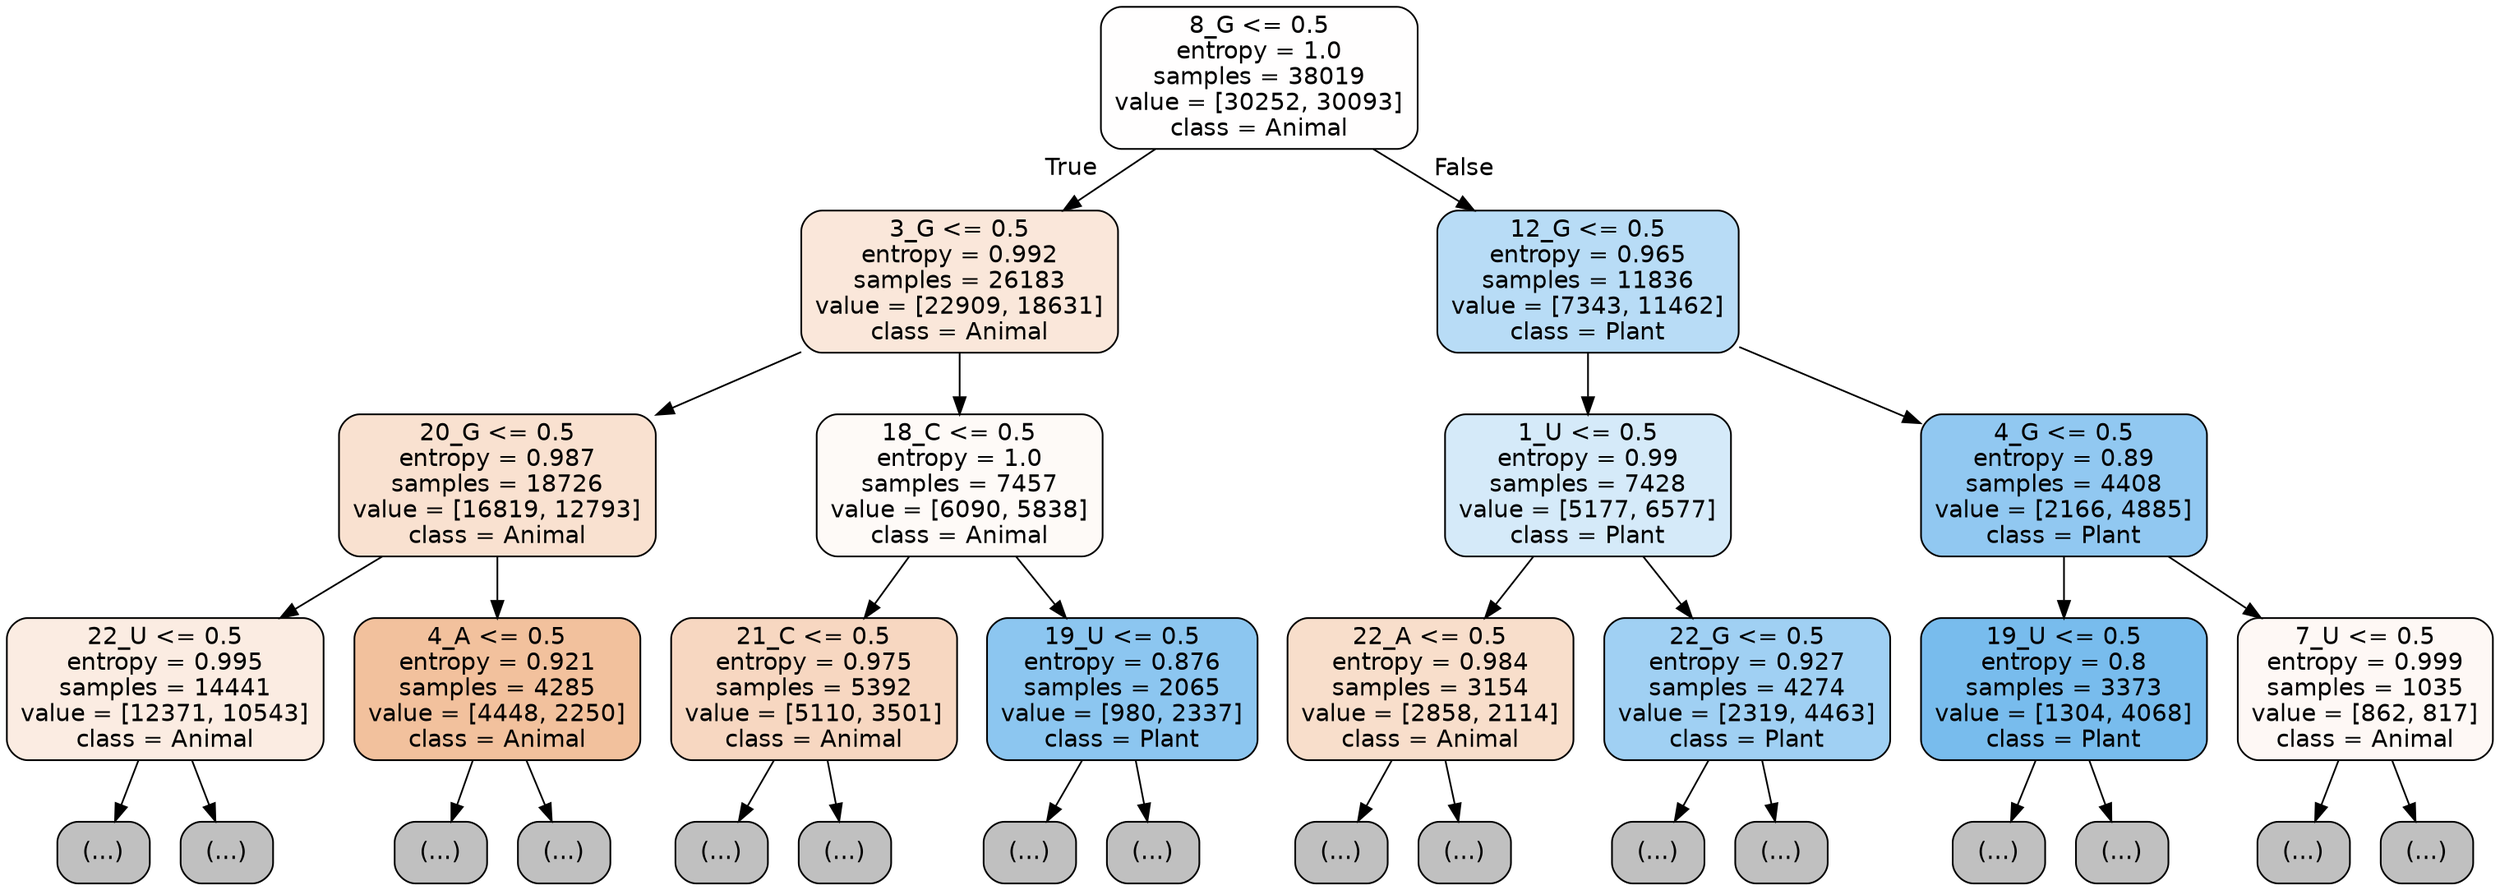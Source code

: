 digraph Tree {
node [shape=box, style="filled, rounded", color="black", fontname="helvetica"] ;
edge [fontname="helvetica"] ;
0 [label="8_G <= 0.5\nentropy = 1.0\nsamples = 38019\nvalue = [30252, 30093]\nclass = Animal", fillcolor="#fffefe"] ;
1 [label="3_G <= 0.5\nentropy = 0.992\nsamples = 26183\nvalue = [22909, 18631]\nclass = Animal", fillcolor="#fae7da"] ;
0 -> 1 [labeldistance=2.5, labelangle=45, headlabel="True"] ;
2 [label="20_G <= 0.5\nentropy = 0.987\nsamples = 18726\nvalue = [16819, 12793]\nclass = Animal", fillcolor="#f9e1d0"] ;
1 -> 2 ;
3 [label="22_U <= 0.5\nentropy = 0.995\nsamples = 14441\nvalue = [12371, 10543]\nclass = Animal", fillcolor="#fbece2"] ;
2 -> 3 ;
4 [label="(...)", fillcolor="#C0C0C0"] ;
3 -> 4 ;
5985 [label="(...)", fillcolor="#C0C0C0"] ;
3 -> 5985 ;
6780 [label="4_A <= 0.5\nentropy = 0.921\nsamples = 4285\nvalue = [4448, 2250]\nclass = Animal", fillcolor="#f2c19d"] ;
2 -> 6780 ;
6781 [label="(...)", fillcolor="#C0C0C0"] ;
6780 -> 6781 ;
8406 [label="(...)", fillcolor="#C0C0C0"] ;
6780 -> 8406 ;
8893 [label="18_C <= 0.5\nentropy = 1.0\nsamples = 7457\nvalue = [6090, 5838]\nclass = Animal", fillcolor="#fefaf7"] ;
1 -> 8893 ;
8894 [label="21_C <= 0.5\nentropy = 0.975\nsamples = 5392\nvalue = [5110, 3501]\nclass = Animal", fillcolor="#f7d7c1"] ;
8893 -> 8894 ;
8895 [label="(...)", fillcolor="#C0C0C0"] ;
8894 -> 8895 ;
11012 [label="(...)", fillcolor="#C0C0C0"] ;
8894 -> 11012 ;
11489 [label="19_U <= 0.5\nentropy = 0.876\nsamples = 2065\nvalue = [980, 2337]\nclass = Plant", fillcolor="#8cc6f0"] ;
8893 -> 11489 ;
11490 [label="(...)", fillcolor="#C0C0C0"] ;
11489 -> 11490 ;
12133 [label="(...)", fillcolor="#C0C0C0"] ;
11489 -> 12133 ;
12354 [label="12_G <= 0.5\nentropy = 0.965\nsamples = 11836\nvalue = [7343, 11462]\nclass = Plant", fillcolor="#b8dcf6"] ;
0 -> 12354 [labeldistance=2.5, labelangle=-45, headlabel="False"] ;
12355 [label="1_U <= 0.5\nentropy = 0.99\nsamples = 7428\nvalue = [5177, 6577]\nclass = Plant", fillcolor="#d5eaf9"] ;
12354 -> 12355 ;
12356 [label="22_A <= 0.5\nentropy = 0.984\nsamples = 3154\nvalue = [2858, 2114]\nclass = Animal", fillcolor="#f8decb"] ;
12355 -> 12356 ;
12357 [label="(...)", fillcolor="#C0C0C0"] ;
12356 -> 12357 ;
14050 [label="(...)", fillcolor="#C0C0C0"] ;
12356 -> 14050 ;
14255 [label="22_G <= 0.5\nentropy = 0.927\nsamples = 4274\nvalue = [2319, 4463]\nclass = Plant", fillcolor="#a0d0f3"] ;
12355 -> 14255 ;
14256 [label="(...)", fillcolor="#C0C0C0"] ;
14255 -> 14256 ;
15489 [label="(...)", fillcolor="#C0C0C0"] ;
14255 -> 15489 ;
15674 [label="4_G <= 0.5\nentropy = 0.89\nsamples = 4408\nvalue = [2166, 4885]\nclass = Plant", fillcolor="#91c8f1"] ;
12354 -> 15674 ;
15675 [label="19_U <= 0.5\nentropy = 0.8\nsamples = 3373\nvalue = [1304, 4068]\nclass = Plant", fillcolor="#78bced"] ;
15674 -> 15675 ;
15676 [label="(...)", fillcolor="#C0C0C0"] ;
15675 -> 15676 ;
16343 [label="(...)", fillcolor="#C0C0C0"] ;
15675 -> 16343 ;
16544 [label="7_U <= 0.5\nentropy = 0.999\nsamples = 1035\nvalue = [862, 817]\nclass = Animal", fillcolor="#fef8f5"] ;
15674 -> 16544 ;
16545 [label="(...)", fillcolor="#C0C0C0"] ;
16544 -> 16545 ;
16774 [label="(...)", fillcolor="#C0C0C0"] ;
16544 -> 16774 ;
}